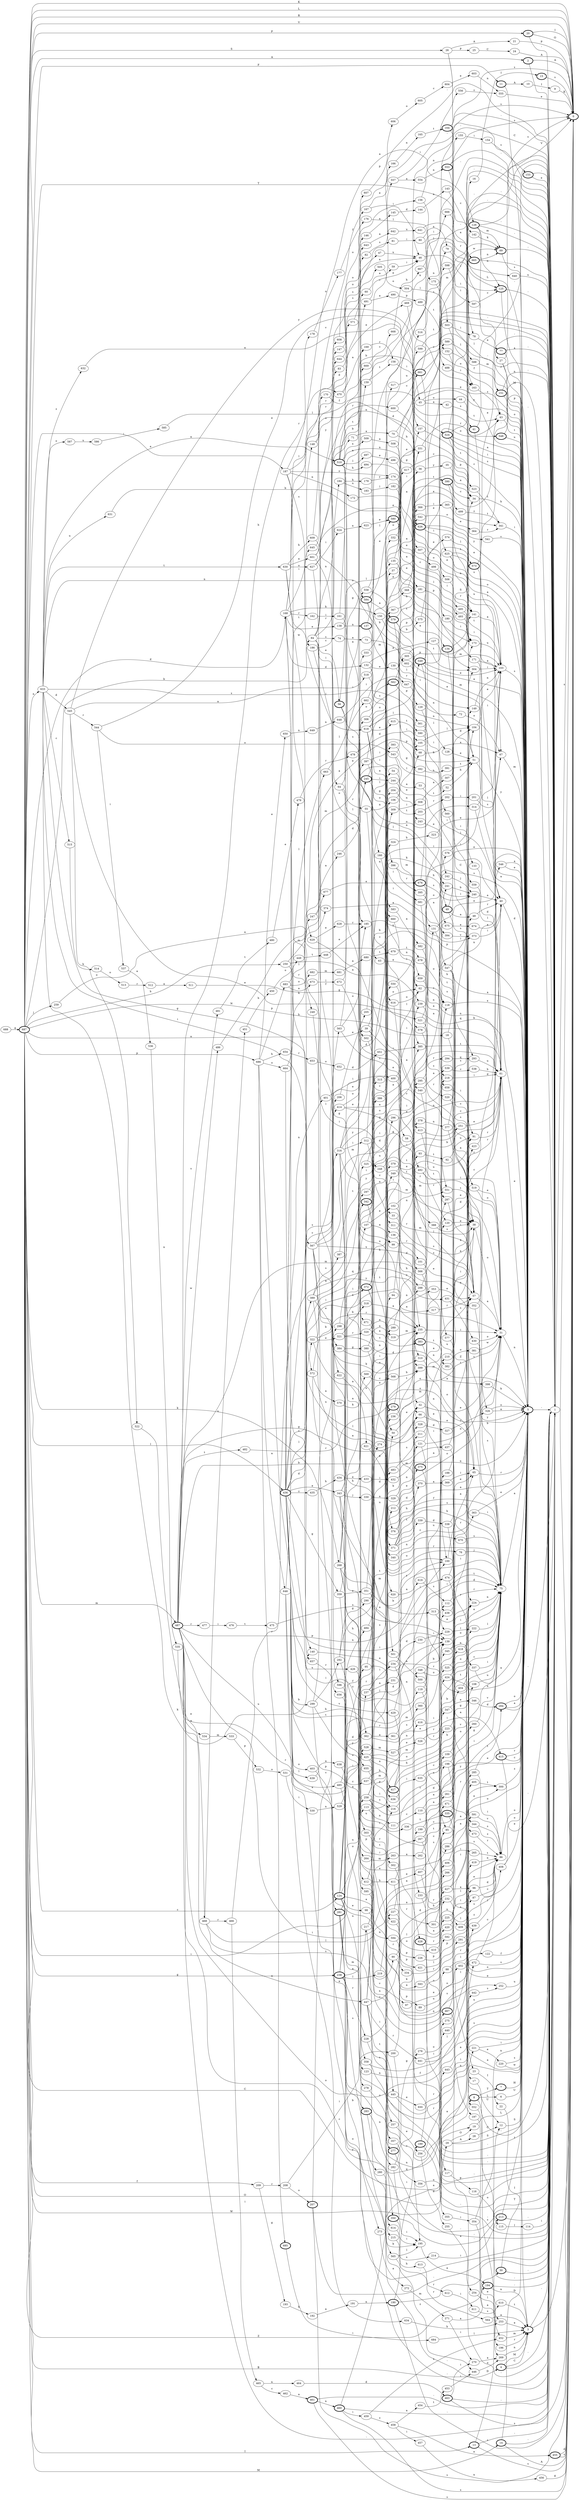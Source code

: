 digraph G {
    rankdir=LR;
    688 -> 687 [label="A"];
    687 [penwidth=3];
    687 -> 2 [label="A"];
    687 -> 4 [label="B"];
    687 -> 8 [label="C"];
    687 -> 11 [label="F"];
    687 -> 13 [label="I"];
    687 -> 0 [label="K"];
    687 -> 0 [label="L"];
    687 -> 14 [label="M"];
    687 -> 18 [label="N"];
    687 -> 19 [label="O"];
    687 -> 20 [label="P"];
    687 -> 0 [label="R"];
    687 -> 26 [label="S"];
    687 -> 27 [label="T"];
    687 -> 0 [label="V"];
    687 -> 29 [label="W"];
    687 -> 30 [label="Z"];
    687 -> 39 [label="a"];
    687 -> 84 [label="b"];
    687 -> 124 [label="c"];
    687 -> 168 [label="d"];
    687 -> 187 [label="e"];
    687 -> 209 [label="f"];
    687 -> 238 [label="g"];
    687 -> 250 [label="h"];
    687 -> 258 [label="i"];
    687 -> 259 [label="j"];
    687 -> 268 [label="k"];
    687 -> 436 [label="l"];
    687 -> 487 [label="m"];
    687 -> 633 [label="n"];
    687 -> 686 [label="p"];
    2 [penwidth=3];
    2 -> 1 [label="'"];
    2 -> 0 [label="A"];
    4 [penwidth=3];
    4 -> 1 [label="'"];
    4 -> 3 [label="C"];
    4 -> 3 [label="M"];
    8 [penwidth=3];
    8 -> 1 [label="'"];
    8 -> 6 [label="L"];
    8 -> 7 [label="T"];
    11 [penwidth=3];
    11 -> 10 [label="A"];
    11 -> 5 [label="C"];
    13 [penwidth=3];
    13 -> 1 [label="'"];
    13 -> 12 [label="D"];
    13 -> 0 [label="s"];
    0 [penwidth=3];
    0 [penwidth=3];
    14 [penwidth=3];
    14 -> 1 [label="'"];
    14 -> 0 [label="A"];
    14 -> 5 [label="D"];
    18 -> 16 [label="S"];
    18 -> 17 [label="Z"];
    19 -> 5 [label="L"];
    20 [penwidth=3];
    20 -> 1 [label="'"];
    20 -> 0 [label="I"];
    20 -> 0 [label="O"];
    0 [penwidth=3];
    26 -> 21 [label="A"];
    26 -> 23 [label="C"];
    26 -> 5 [label="L"];
    26 -> 25 [label="P"];
    27 -> 5 [label="M"];
    27 -> 5 [label="P"];
    27 -> 0 [label="V"];
    0 [penwidth=3];
    29 -> 28 [label="A"];
    29 -> 19 [label="O"];
    29 -> 5 [label="S"];
    30 [penwidth=3];
    30 -> 1 [label="'"];
    30 -> 5 [label="T"];
    39 -> 33 [label="c"];
    39 -> 37 [label="l"];
    39 -> 38 [label="r"];
    84 -> 45 [label="b"];
    84 -> 47 [label="d"];
    84 -> 56 [label="e"];
    84 -> 64 [label="i"];
    84 -> 66 [label="n"];
    84 -> 71 [label="r"];
    84 -> 74 [label="s"];
    84 -> 76 [label="u"];
    84 -> 83 [label="y"];
    124 [penwidth=3];
    124 -> 1 [label="'"];
    124 -> 90 [label="a"];
    124 -> 95 [label="c"];
    124 -> 98 [label="e"];
    124 -> 107 [label="h"];
    124 -> 113 [label="o"];
    124 -> 119 [label="r"];
    124 -> 121 [label="t"];
    124 -> 123 [label="u"];
    168 -> 126 [label="a"];
    168 -> 132 [label="d"];
    168 -> 138 [label="e"];
    168 -> 140 [label="h"];
    168 -> 148 [label="i"];
    168 -> 150 [label="k"];
    168 -> 66 [label="l"];
    168 -> 156 [label="o"];
    168 -> 162 [label="r"];
    168 -> 167 [label="v"];
    187 -> 99 [label="g"];
    187 -> 170 [label="l"];
    187 -> 172 [label="n"];
    187 -> 174 [label="o"];
    187 -> 178 [label="r"];
    187 -> 186 [label="s"];
    209 -> 193 [label="g"];
    209 -> 208 [label="r"];
    238 [penwidth=3];
    238 -> 1 [label="'"];
    238 -> 217 [label="a"];
    238 -> 218 [label="g"];
    238 -> 219 [label="l"];
    238 -> 221 [label="n"];
    238 -> 228 [label="r"];
    238 -> 237 [label="u"];
    250 -> 239 [label="a"];
    250 -> 247 [label="m"];
    250 -> 249 [label="r"];
    258 -> 75 [label="d"];
    258 -> 32 [label="k"];
    258 -> 50 [label="l"];
    258 -> 251 [label="m"];
    258 -> 252 [label="n"];
    258 -> 257 [label="r"];
    258 -> 216 [label="s"];
    259 -> 118 [label="a"];
    268 -> 100 [label="b"];
    268 -> 264 [label="h"];
    268 -> 267 [label="i"];
    268 -> 240 [label="k"];
    268 -> 38 [label="r"];
    436 [penwidth=3];
    436 -> 1 [label="'"];
    436 -> 281 [label="a"];
    436 -> 299 [label="b"];
    436 -> 316 [label="c"];
    436 -> 322 [label="d"];
    436 -> 343 [label="e"];
    436 -> 348 [label="f"];
    436 -> 359 [label="g"];
    436 -> 362 [label="h"];
    436 -> 372 [label="i"];
    436 -> 374 [label="k"];
    436 -> 389 [label="l"];
    436 -> 397 [label="m"];
    436 -> 401 [label="n"];
    436 -> 403 [label="o"];
    436 -> 412 [label="p"];
    436 -> 414 [label="s"];
    436 -> 425 [label="t"];
    436 -> 426 [label="u"];
    436 -> 429 [label="v"];
    436 -> 431 [label="y"];
    436 -> 435 [label="z"];
    487 [penwidth=3];
    487 -> 1 [label="'"];
    487 -> 447 [label="a"];
    487 -> 66 [label="b"];
    487 -> 468 [label="e"];
    487 -> 32 [label="g"];
    487 -> 470 [label="h"];
    487 -> 471 [label="i"];
    487 -> 57 [label="m"];
    487 -> 472 [label="o"];
    487 -> 474 [label="p"];
    487 -> 477 [label="r"];
    487 -> 481 [label="s"];
    487 -> 482 [label="t"];
    487 -> 485 [label="u"];
    487 -> 486 [label="w"];
    487 -> 5 [label="y"];
    633 -> 510 [label="a"];
    633 -> 515 [label="c"];
    633 -> 545 [label="d"];
    633 -> 567 [label="g"];
    633 -> 572 [label="i"];
    633 -> 140 [label="k"];
    633 -> 584 [label="n"];
    633 -> 587 [label="o"];
    633 -> 590 [label="s"];
    633 -> 630 [label="t"];
    633 -> 631 [label="u"];
    633 -> 632 [label="z"];
    686 -> 646 [label="a"];
    686 -> 650 [label="e"];
    686 -> 654 [label="h"];
    686 -> 75 [label="i"];
    686 -> 664 [label="o"];
    686 -> 683 [label="p"];
    686 -> 685 [label="r"];
    1 -> 0 [label="s"];
    0 [penwidth=3];
    3 [penwidth=3];
    3 -> 1 [label="'"];
    3 -> 0 [label="s"];
    3 [penwidth=3];
    6 -> 5 [label="U"];
    7 [penwidth=3];
    7 -> 5 [label="H"];
    10 -> 9 [label="I"];
    5 [penwidth=3];
    5 -> 1 [label="'"];
    12 -> 5 [label="S"];
    0 [penwidth=3];
    0 [penwidth=3];
    5 [penwidth=3];
    16 -> 15 [label="I"];
    17 -> 12 [label="U"];
    5 [penwidth=3];
    0 [penwidth=3];
    0 [penwidth=3];
    21 -> 0 [label="P"];
    23 -> 22 [label="I"];
    5 [penwidth=3];
    25 -> 24 [label="C"];
    5 [penwidth=3];
    5 [penwidth=3];
    0 [penwidth=3];
    28 -> 12 [label="C"];
    5 [penwidth=3];
    5 [penwidth=3];
    33 -> 32 [label="h"];
    37 -> 36 [label="i"];
    38 -> 31 [label="o"];
    45 -> 42 [label="a"];
    45 -> 44 [label="o"];
    45 -> 5 [label="y"];
    47 -> 46 [label="u"];
    56 [penwidth=3];
    56 -> 1 [label="'"];
    56 -> 49 [label="l"];
    56 -> 55 [label="r"];
    64 -> 58 [label="d"];
    64 -> 60 [label="g"];
    64 -> 63 [label="l"];
    66 -> 65 [label="e"];
    71 -> 70 [label="a"];
    74 -> 73 [label="a"];
    76 -> 75 [label="j"];
    83 -> 82 [label="s"];
    90 -> 85 [label="d"];
    90 -> 89 [label="p"];
    95 -> 94 [label="e"];
    95 -> 75 [label="r"];
    98 -> 97 [label="v"];
    107 -> 99 [label="a"];
    107 -> 102 [label="e"];
    107 -> 106 [label="i"];
    113 -> 111 [label="n"];
    113 -> 112 [label="s"];
    119 -> 117 [label="o"];
    119 -> 118 [label="u"];
    121 -> 120 [label="a"];
    121 -> 31 [label="o"];
    121 -> 5 [label="s"];
    123 -> 122 [label="f"];
    126 [penwidth=3];
    126 -> 1 [label="'"];
    126 -> 69 [label="m"];
    126 -> 125 [label="n"];
    126 -> 5 [label="r"];
    126 -> 0 [label="s"];
    132 -> 127 [label="a"];
    132 -> 130 [label="e"];
    132 -> 131 [label="i"];
    138 -> 135 [label="l"];
    138 -> 137 [label="n"];
    140 -> 139 [label="a"];
    148 -> 141 [label="d"];
    148 -> 147 [label="r"];
    150 -> 149 [label="i"];
    156 -> 152 [label="l"];
    156 -> 155 [label="n"];
    162 -> 161 [label="i"];
    167 -> 166 [label="e"];
    167 -> 46 [label="i"];
    99 -> 57 [label="e"];
    170 -> 169 [label="f"];
    172 -> 171 [label="e"];
    174 -> 173 [label="l"];
    178 -> 177 [label="o"];
    186 -> 184 [label="c"];
    186 -> 185 [label="o"];
    193 -> 192 [label="h"];
    208 -> 200 [label="i"];
    208 -> 207 [label="o"];
    217 -> 212 [label="m"];
    217 -> 215 [label="s"];
    217 -> 216 [label="t"];
    218 -> 61 [label="i"];
    219 -> 85 [label="a"];
    221 -> 220 [label="e"];
    221 -> 5 [label="i"];
    228 -> 5 [label="a"];
    228 -> 227 [label="i"];
    237 -> 231 [label="a"];
    237 -> 234 [label="i"];
    237 -> 236 [label="s"];
    239 -> 5 [label="b"];
    247 -> 246 [label="a"];
    247 -> 40 [label="e"];
    249 -> 248 [label="i"];
    75 -> 5 [label="a"];
    32 -> 31 [label="e"];
    50 -> 32 [label="e"];
    251 -> 61 [label="e"];
    252 -> 5 [label="u"];
    257 -> 256 [label="e"];
    216 -> 75 [label="h"];
    118 -> 5 [label="x"];
    100 -> 65 [label="a"];
    264 -> 263 [label="m"];
    267 -> 266 [label="h"];
    267 -> 75 [label="t"];
    267 -> 75 [label="v"];
    240 -> 40 [label="a"];
    281 [penwidth=3];
    281 -> 273 [label="b"];
    281 -> 274 [label="d"];
    281 -> 278 [label="m"];
    281 -> 125 [label="n"];
    281 -> 279 [label="r"];
    281 -> 280 [label="s"];
    299 -> 283 [label="a"];
    299 -> 286 [label="e"];
    299 -> 292 [label="i"];
    299 -> 298 [label="u"];
    316 -> 303 [label="a"];
    316 -> 306 [label="e"];
    316 -> 312 [label="i"];
    316 -> 313 [label="m"];
    316 -> 314 [label="o"];
    316 -> 235 [label="u"];
    316 -> 315 [label="y"];
    322 -> 31 [label="a"];
    322 -> 321 [label="e"];
    322 -> 5 [label="o"];
    322 -> 235 [label="r"];
    343 -> 5 [label="c"];
    343 -> 325 [label="i"];
    343 -> 330 [label="j"];
    343 -> 333 [label="m"];
    343 -> 334 [label="p"];
    343 -> 336 [label="u"];
    343 -> 342 [label="x"];
    348 -> 345 [label="o"];
    348 -> 347 [label="r"];
    359 -> 351 [label="e"];
    359 -> 353 [label="i"];
    359 -> 358 [label="o"];
    362 -> 361 [label="a"];
    362 -> 224 [label="e"];
    372 [penwidth=3];
    372 -> 1 [label="'"];
    372 -> 363 [label="c"];
    372 -> 367 [label="g"];
    372 -> 61 [label="n"];
    372 -> 368 [label="o"];
    372 -> 371 [label="s"];
    374 -> 373 [label="a"];
    389 -> 376 [label="a"];
    389 -> 384 [label="e"];
    389 -> 131 [label="i"];
    389 -> 387 [label="s"];
    389 -> 388 [label="y"];
    397 -> 390 [label="a"];
    397 -> 393 [label="i"];
    397 -> 396 [label="o"];
    401 -> 400 [label="i"];
    403 -> 402 [label="n"];
    412 -> 331 [label="e"];
    412 -> 411 [label="h"];
    412 -> 62 [label="i"];
    412 -> 5 [label="o"];
    412 -> 5 [label="s"];
    414 -> 413 [label="a"];
    414 -> 185 [label="o"];
    414 -> 38 [label="t"];
    425 -> 417 [label="a"];
    425 -> 418 [label="h"];
    425 -> 422 [label="i"];
    425 -> 57 [label="m"];
    425 -> 424 [label="o"];
    426 -> 139 [label="d"];
    429 -> 428 [label="a"];
    429 -> 31 [label="i"];
    431 -> 61 [label="c"];
    431 -> 430 [label="s"];
    435 -> 434 [label="h"];
    447 -> 437 [label="d"];
    447 -> 85 [label="l"];
    447 -> 438 [label="n"];
    447 -> 441 [label="r"];
    447 -> 445 [label="t"];
    447 -> 446 [label="z"];
    468 -> 85 [label="l"];
    468 -> 451 [label="n"];
    468 -> 466 [label="r"];
    468 -> 467 [label="s"];
    470 -> 169 [label="a"];
    470 -> 469 [label="e"];
    471 -> 5 [label="e"];
    471 -> 75 [label="g"];
    471 -> 34 [label="s"];
    57 -> 31 [label="a"];
    472 -> 86 [label="c"];
    472 -> 5 [label="s"];
    474 -> 473 [label="a"];
    474 -> 91 [label="e"];
    477 -> 476 [label="i"];
    481 -> 480 [label="t"];
    482 -> 399 [label="r"];
    485 -> 484 [label="n"];
    485 -> 5 [label="r"];
    486 -> 51 [label="a"];
    5 [penwidth=3];
    510 [penwidth=3];
    510 -> 1 [label="'"];
    510 -> 491 [label="b"];
    510 -> 492 [label="c"];
    510 -> 494 [label="h"];
    510 -> 497 [label="l"];
    510 -> 498 [label="n"];
    510 -> 502 [label="s"];
    510 -> 505 [label="t"];
    510 -> 509 [label="x"];
    515 -> 514 [label="h"];
    545 -> 518 [label="a"];
    545 -> 521 [label="e"];
    545 -> 522 [label="o"];
    545 -> 544 [label="r"];
    545 -> 5 [label="y"];
    567 -> 139 [label="a"];
    567 -> 550 [label="e"];
    567 -> 61 [label="i"];
    567 -> 310 [label="k"];
    567 -> 563 [label="l"];
    567 -> 565 [label="o"];
    567 -> 566 [label="u"];
    572 -> 570 [label="a"];
    572 -> 571 [label="b"];
    572 -> 75 [label="t"];
    584 [penwidth=3];
    584 -> 1 [label="'"];
    584 -> 579 [label="a"];
    584 -> 580 [label="e"];
    584 -> 581 [label="i"];
    584 -> 583 [label="m"];
    587 -> 586 [label="u"];
    590 -> 589 [label="e"];
    590 -> 57 [label="h"];
    630 -> 601 [label="a"];
    630 -> 609 [label="h"];
    630 -> 618 [label="i"];
    630 -> 627 [label="o"];
    630 -> 629 [label="w"];
    631 -> 304 [label="b"];
    632 -> 157 [label="a"];
    646 -> 634 [label="c"];
    646 -> 639 [label="l"];
    646 -> 645 [label="t"];
    650 -> 649 [label="n"];
    654 -> 653 [label="r"];
    664 -> 657 [label="c"];
    664 -> 663 [label="l"];
    683 -> 673 [label="a"];
    683 -> 677 [label="l"];
    683 -> 682 [label="o"];
    685 [penwidth=3];
    685 -> 684 [label="i"];
    0 [penwidth=3];
    0 [penwidth=3];
    5 [penwidth=3];
    5 [penwidth=3];
    9 -> 0 [label="K"];
    5 [penwidth=3];
    15 [penwidth=3];
    15 -> 0 [label="s"];
    0 [penwidth=3];
    22 -> 3 [label="I"];
    24 -> 0 [label="A"];
    36 -> 35 [label="y"];
    31 -> 5 [label="n"];
    42 -> 41 [label="s"];
    44 -> 43 [label="t"];
    5 [penwidth=3];
    46 -> 5 [label="l"];
    49 [penwidth=3];
    49 -> 1 [label="'"];
    49 -> 48 [label="a"];
    49 -> 38 [label="s"];
    55 -> 50 [label="d"];
    55 -> 54 [label="n"];
    58 -> 57 [label="j"];
    60 -> 59 [label="a"];
    63 -> 62 [label="e"];
    65 -> 5 [label="r"];
    70 -> 68 [label="h"];
    70 -> 69 [label="m"];
    73 -> 72 [label="l"];
    82 -> 81 [label="s"];
    85 -> 75 [label="i"];
    89 -> 88 [label="u"];
    94 -> 93 [label="n"];
    97 -> 96 [label="e"];
    102 -> 61 [label="b"];
    102 -> 101 [label="r"];
    102 -> 38 [label="s"];
    106 -> 105 [label="l"];
    111 -> 110 [label="c"];
    112 -> 75 [label="t"];
    117 -> 116 [label="p"];
    120 -> 38 [label="e"];
    5 [penwidth=3];
    122 -> 5 [label="f"];
    69 [penwidth=3];
    69 -> 1 [label="'"];
    69 -> 5 [label="s"];
    125 [penwidth=3];
    125 -> 1 [label="'"];
    125 -> 5 [label="a"];
    5 [penwidth=3];
    0 [penwidth=3];
    127 -> 103 [label="m"];
    130 -> 129 [label="r"];
    131 -> 5 [label="e"];
    131 -> 38 [label="s"];
    135 -> 134 [label="a"];
    135 -> 5 [label="e"];
    135 -> 62 [label="i"];
    137 [penwidth=3];
    137 -> 1 [label="'"];
    137 -> 136 [label="a"];
    139 -> 75 [label="r"];
    141 -> 103 [label="a"];
    147 -> 146 [label="o"];
    149 -> 103 [label="n"];
    152 -> 151 [label="f"];
    152 -> 34 [label="p"];
    155 -> 154 [label="i"];
    161 -> 159 [label="a"];
    161 -> 160 [label="e"];
    166 -> 165 [label="n"];
    169 -> 158 [label="r"];
    171 -> 103 [label="a"];
    171 -> 40 [label="i"];
    173 -> 103 [label="u"];
    177 -> 176 [label="f"];
    184 -> 179 [label="h"];
    184 -> 183 [label="u"];
    185 -> 5 [label="p"];
    192 -> 191 [label="a"];
    200 -> 195 [label="c"];
    200 -> 199 [label="k"];
    207 [penwidth=3];
    207 -> 1 [label="'"];
    207 -> 206 [label="c"];
    207 -> 0 [label="s"];
    212 -> 211 [label="e"];
    215 -> 214 [label="s"];
    61 -> 5 [label="e"];
    220 -> 5 [label="s"];
    220 -> 5 [label="w"];
    5 [penwidth=3];
    5 [penwidth=3];
    227 -> 223 [label="c"];
    227 -> 226 [label="p"];
    231 -> 230 [label="d"];
    234 -> 100 [label="l"];
    234 -> 233 [label="n"];
    234 -> 91 [label="r"];
    236 -> 235 [label="t"];
    5 [penwidth=3];
    246 -> 245 [label="d"];
    40 -> 5 [label="d"];
    248 -> 57 [label="m"];
    5 [penwidth=3];
    5 [penwidth=3];
    256 -> 255 [label="d"];
    256 -> 5 [label="s"];
    5 [penwidth=3];
    263 -> 262 [label="a"];
    266 -> 265 [label="i"];
    273 -> 272 [label="a"];
    274 -> 235 [label="d"];
    278 -> 277 [label="o"];
    125 [penwidth=3];
    279 [penwidth=3];
    279 -> 1 [label="'"];
    279 -> 157 [label="i"];
    280 -> 195 [label="k"];
    283 [penwidth=3];
    283 -> 1 [label="'"];
    283 -> 282 [label="n"];
    286 -> 5 [label="e"];
    286 -> 285 [label="r"];
    292 -> 290 [label="g"];
    292 -> 31 [label="o"];
    292 -> 291 [label="r"];
    298 -> 297 [label="q"];
    303 -> 302 [label="t"];
    306 -> 305 [label="s"];
    312 -> 309 [label="b"];
    312 -> 311 [label="n"];
    313 -> 224 [label="e"];
    314 -> 5 [label="a"];
    314 -> 43 [label="t"];
    235 -> 31 [label="i"];
    315 -> 62 [label="o"];
    321 -> 318 [label="b"];
    321 -> 5 [label="n"];
    321 -> 320 [label="r"];
    5 [penwidth=3];
    5 [penwidth=3];
    325 -> 324 [label="c"];
    330 -> 329 [label="a"];
    333 -> 332 [label="b"];
    334 -> 86 [label="p"];
    336 -> 335 [label="t"];
    342 [penwidth=3];
    342 -> 1 [label="'"];
    342 -> 340 [label="a"];
    342 -> 341 [label="e"];
    342 -> 103 [label="i"];
    345 -> 344 [label="n"];
    345 -> 40 [label="r"];
    347 -> 346 [label="e"];
    351 -> 349 [label="n"];
    351 -> 350 [label="r"];
    353 -> 352 [label="e"];
    358 -> 5 [label="l"];
    358 -> 357 [label="n"];
    361 -> 360 [label="m"];
    224 -> 75 [label="n"];
    363 -> 5 [label="e"];
    363 -> 75 [label="i"];
    367 -> 366 [label="h"];
    368 -> 34 [label="t"];
    371 -> 5 [label="a"];
    371 -> 75 [label="h"];
    371 -> 31 [label="o"];
    371 -> 75 [label="s"];
    371 -> 370 [label="t"];
    373 -> 40 [label="i"];
    376 -> 375 [label="h"];
    376 -> 5 [label="n"];
    384 -> 380 [label="g"];
    384 -> 383 [label="n"];
    387 -> 386 [label="t"];
    388 -> 38 [label="s"];
    390 [penwidth=3];
    390 -> 1 [label="'"];
    390 -> 34 [label="c"];
    390 -> 51 [label="t"];
    393 -> 392 [label="g"];
    396 -> 240 [label="h"];
    396 -> 395 [label="r"];
    400 -> 68 [label="l"];
    400 -> 399 [label="t"];
    402 -> 86 [label="z"];
    331 -> 43 [label="r"];
    411 -> 48 [label="a"];
    411 -> 407 [label="e"];
    411 -> 410 [label="o"];
    62 -> 61 [label="n"];
    5 [penwidth=3];
    5 [penwidth=3];
    413 -> 61 [label="c"];
    413 -> 287 [label="t"];
    417 [penwidth=3];
    417 -> 1 [label="'"];
    417 -> 75 [label="b"];
    417 -> 415 [label="i"];
    417 -> 416 [label="m"];
    418 -> 75 [label="e"];
    422 -> 421 [label="p"];
    424 -> 423 [label="i"];
    424 -> 5 [label="n"];
    424 -> 224 [label="o"];
    428 [penwidth=3];
    428 -> 1 [label="'"];
    428 -> 427 [label="r"];
    430 -> 31 [label="o"];
    430 -> 75 [label="s"];
    434 -> 433 [label="e"];
    437 -> 173 [label="e"];
    437 -> 5 [label="o"];
    438 -> 75 [label="d"];
    441 -> 440 [label="i"];
    441 -> 5 [label="u"];
    445 -> 444 [label="e"];
    445 -> 5 [label="i"];
    446 -> 269 [label="o"];
    451 -> 450 [label="h"];
    466 -> 288 [label="a"];
    466 -> 465 [label="i"];
    467 [penwidth=3];
    467 -> 1 [label="'"];
    467 -> 57 [label="l"];
    469 -> 163 [label="r"];
    5 [penwidth=3];
    34 -> 5 [label="h"];
    86 -> 5 [label="o"];
    5 [penwidth=3];
    473 -> 86 [label="r"];
    91 -> 61 [label="r"];
    476 -> 475 [label="t"];
    480 -> 479 [label="e"];
    399 -> 398 [label="a"];
    484 -> 483 [label="d"];
    5 [penwidth=3];
    51 -> 5 [label="y"];
    491 -> 490 [label="a"];
    491 -> 46 [label="e"];
    492 -> 31 [label="i"];
    492 -> 120 [label="r"];
    494 -> 493 [label="e"];
    497 -> 496 [label="e"];
    498 -> 141 [label="i"];
    502 -> 499 [label="a"];
    502 -> 501 [label="t"];
    505 -> 504 [label="o"];
    509 -> 508 [label="a"];
    514 -> 513 [label="o"];
    518 -> 517 [label="l"];
    518 -> 57 [label="m"];
    521 -> 31 [label="a"];
    521 -> 520 [label="r"];
    521 -> 5 [label="s"];
    522 -> 139 [label="r"];
    544 -> 524 [label="e"];
    544 -> 537 [label="i"];
    544 -> 543 [label="o"];
    5 [penwidth=3];
    550 -> 549 [label="l"];
    550 -> 235 [label="v"];
    310 -> 65 [label="o"];
    563 -> 551 [label="e"];
    563 -> 558 [label="i"];
    563 -> 562 [label="o"];
    565 -> 195 [label="l"];
    565 -> 564 [label="r"];
    566 -> 229 [label="i"];
    566 -> 5 [label="s"];
    570 -> 569 [label="k"];
    571 -> 46 [label="a"];
    579 [penwidth=3];
    579 -> 1 [label="'"];
    579 -> 575 [label="b"];
    579 -> 5 [label="m"];
    579 -> 578 [label="p"];
    580 [penwidth=3];
    580 -> 1 [label="'"];
    580 -> 385 [label="t"];
    581 -> 5 [label="e"];
    581 -> 551 [label="s"];
    583 -> 582 [label="a"];
    586 -> 585 [label="i"];
    589 -> 588 [label="l"];
    601 -> 173 [label="e"];
    601 -> 596 [label="n"];
    601 -> 600 [label="r"];
    609 -> 602 [label="o"];
    609 -> 608 [label="r"];
    618 -> 614 [label="c"];
    618 -> 615 [label="e"];
    618 -> 75 [label="f"];
    618 -> 616 [label="g"];
    618 -> 105 [label="l"];
    618 -> 617 [label="o"];
    618 -> 141 [label="p"];
    627 -> 622 [label="f"];
    627 -> 624 [label="i"];
    627 -> 626 [label="n"];
    629 -> 31 [label="a"];
    629 -> 628 [label="e"];
    304 -> 103 [label="i"];
    157 -> 5 [label="c"];
    634 -> 253 [label="h"];
    639 -> 638 [label="a"];
    645 -> 644 [label="o"];
    649 -> 648 [label="n"];
    653 -> 652 [label="o"];
    657 -> 656 [label="r"];
    663 -> 662 [label="l"];
    673 -> 672 [label="l"];
    677 -> 676 [label="e"];
    682 -> 681 [label="m"];
    684 -> 3 [label="l"];
    0 [penwidth=3];
    0 [penwidth=3];
    3 [penwidth=3];
    0 [penwidth=3];
    35 -> 34 [label="a"];
    5 [penwidth=3];
    41 [penwidth=3];
    41 -> 1 [label="'"];
    41 -> 40 [label="i"];
    43 -> 5 [label="t"];
    5 [penwidth=3];
    48 -> 40 [label="r"];
    54 -> 53 [label="a"];
    59 -> 46 [label="i"];
    5 [penwidth=3];
    68 -> 67 [label="a"];
    69 [penwidth=3];
    72 -> 67 [label="o"];
    81 -> 80 [label="i"];
    88 -> 87 [label="l"];
    93 -> 92 [label="t"];
    96 -> 86 [label="d"];
    101 -> 100 [label="n"];
    105 -> 104 [label="l"];
    110 -> 109 [label="a"];
    116 -> 115 [label="o"];
    5 [penwidth=3];
    5 [penwidth=3];
    5 [penwidth=3];
    103 -> 5 [label="s"];
    129 -> 128 [label="l"];
    5 [penwidth=3];
    134 [penwidth=3];
    134 -> 1 [label="'"];
    134 -> 133 [label="i"];
    5 [penwidth=3];
    136 -> 66 [label="u"];
    146 -> 145 [label="n"];
    151 [penwidth=3];
    151 -> 1 [label="'"];
    151 -> 5 [label="o"];
    154 -> 153 [label="s"];
    159 -> 125 [label="n"];
    159 -> 158 [label="t"];
    160 -> 62 [label="n"];
    165 -> 164 [label="t"];
    158 -> 157 [label="i"];
    176 -> 175 [label="l"];
    179 -> 174 [label="y"];
    183 -> 182 [label="l"];
    5 [penwidth=3];
    191 -> 190 [label="n"];
    195 -> 194 [label="a"];
    199 -> 198 [label="a"];
    206 -> 205 [label="e"];
    0 [penwidth=3];
    211 -> 210 [label="m"];
    214 -> 213 [label="i"];
    5 [penwidth=3];
    5 [penwidth=3];
    5 [penwidth=3];
    223 -> 222 [label="o"];
    226 -> 225 [label="p"];
    230 -> 229 [label="i"];
    233 -> 232 [label="a"];
    245 [penwidth=3];
    245 -> 1 [label="'"];
    245 -> 241 [label="a"];
    245 -> 244 [label="i"];
    5 [penwidth=3];
    255 -> 254 [label="a"];
    5 [penwidth=3];
    262 -> 261 [label="t"];
    265 -> 86 [label="t"];
    272 -> 271 [label="m"];
    277 [penwidth=3];
    277 -> 1 [label="'"];
    277 -> 276 [label="g"];
    282 -> 195 [label="i"];
    282 -> 5 [label="y"];
    5 [penwidth=3];
    285 -> 86 [label="i"];
    285 -> 284 [label="t"];
    290 -> 289 [label="e"];
    291 -> 86 [label="e"];
    297 -> 296 [label="u"];
    302 -> 301 [label="r"];
    305 -> 304 [label="t"];
    309 -> 308 [label="i"];
    311 -> 310 [label="d"];
    5 [penwidth=3];
    318 -> 317 [label="a"];
    5 [penwidth=3];
    320 -> 319 [label="a"];
    324 -> 323 [label="h"];
    329 -> 328 [label="n"];
    332 -> 331 [label="e"];
    335 [penwidth=3];
    335 -> 1 [label="'"];
    335 -> 57 [label="i"];
    340 -> 339 [label="n"];
    341 -> 5 [label="i"];
    344 -> 86 [label="s"];
    344 -> 86 [label="z"];
    346 -> 284 [label="d"];
    349 -> 239 [label="i"];
    350 [penwidth=3];
    350 -> 1 [label="'"];
    350 -> 195 [label="i"];
    352 -> 75 [label="b"];
    352 -> 103 [label="r"];
    5 [penwidth=3];
    357 -> 356 [label="q"];
    360 -> 139 [label="b"];
    5 [penwidth=3];
    366 -> 365 [label="i"];
    5 [penwidth=3];
    370 -> 369 [label="a"];
    375 [penwidth=3];
    375 -> 1 [label="'"];
    375 -> 241 [label="a"];
    5 [penwidth=3];
    380 -> 379 [label="h"];
    380 -> 75 [label="r"];
    383 [penwidth=3];
    383 -> 1 [label="'"];
    383 -> 61 [label="d"];
    383 -> 382 [label="t"];
    386 -> 385 [label="a"];
    392 -> 391 [label="h"];
    395 -> 394 [label="a"];
    407 -> 404 [label="c"];
    407 -> 406 [label="r"];
    410 -> 409 [label="n"];
    287 -> 57 [label="i"];
    415 [penwidth=3];
    415 -> 1 [label="'"];
    415 -> 5 [label="c"];
    415 -> 5 [label="r"];
    416 -> 139 [label="i"];
    421 -> 420 [label="l"];
    423 -> 103 [label="d"];
    5 [penwidth=3];
    427 -> 96 [label="a"];
    427 -> 300 [label="e"];
    427 -> 5 [label="o"];
    433 -> 432 [label="i"];
    5 [penwidth=3];
    440 -> 439 [label="l"];
    5 [penwidth=3];
    444 -> 443 [label="r"];
    5 [penwidth=3];
    269 -> 3 [label="n"];
    450 -> 449 [label="o"];
    288 -> 287 [label="s"];
    465 -> 462 [label="c"];
    465 -> 464 [label="n"];
    163 -> 43 [label="s"];
    5 [penwidth=3];
    5 [penwidth=3];
    475 -> 100 [label="s"];
    479 -> 478 [label="r"];
    398 -> 5 [label="k"];
    483 -> 32 [label="s"];
    5 [penwidth=3];
    490 -> 489 [label="p"];
    493 -> 67 [label="i"];
    496 -> 495 [label="c"];
    499 -> 341 [label="z"];
    501 -> 500 [label="a"];
    504 -> 503 [label="l"];
    508 -> 507 [label="g"];
    513 -> 512 [label="r"];
    517 -> 516 [label="u"];
    520 -> 519 [label="s"];
    5 [penwidth=3];
    524 [penwidth=3];
    524 -> 1 [label="'"];
    524 -> 5 [label="a"];
    524 -> 5 [label="i"];
    524 -> 5 [label="s"];
    524 -> 523 [label="t"];
    524 -> 69 [label="w"];
    537 -> 536 [label="a"];
    543 -> 40 [label="i"];
    543 -> 540 [label="m"];
    543 -> 542 [label="p"];
    549 [penwidth=3];
    549 -> 1 [label="'"];
    549 -> 5 [label="a"];
    549 -> 103 [label="e"];
    549 -> 547 [label="i"];
    549 -> 548 [label="o"];
    551 -> 38 [label="t"];
    558 -> 5 [label="a"];
    558 -> 557 [label="c"];
    562 [penwidth=3];
    562 -> 1 [label="'"];
    562 -> 561 [label="p"];
    564 -> 3 [label="a"];
    229 -> 222 [label="l"];
    5 [penwidth=3];
    569 -> 568 [label="c"];
    575 -> 574 [label="e"];
    5 [penwidth=3];
    578 -> 576 [label="o"];
    578 -> 577 [label="u"];
    385 -> 61 [label="t"];
    5 [penwidth=3];
    582 -> 218 [label="r"];
    585 -> 34 [label="l"];
    588 -> 151 [label="m"];
    596 -> 595 [label="a"];
    600 -> 599 [label="c"];
    600 -> 103 [label="e"];
    602 -> 51 [label="n"];
    608 -> 607 [label="o"];
    614 -> 613 [label="h"];
    615 -> 68 [label="t"];
    616 -> 62 [label="o"];
    616 -> 75 [label="u"];
    617 -> 34 [label="c"];
    622 -> 621 [label="a"];
    624 -> 623 [label="n"];
    626 [penwidth=3];
    626 -> 1 [label="'"];
    626 -> 5 [label="e"];
    626 -> 625 [label="i"];
    626 -> 5 [label="y"];
    628 -> 185 [label="r"];
    5 [penwidth=3];
    253 -> 3 [label="e"];
    638 -> 637 [label="c"];
    644 -> 643 [label="s"];
    648 -> 647 [label="i"];
    652 -> 651 [label="d"];
    656 -> 655 [label="y"];
    662 -> 660 [label="i"];
    662 -> 661 [label="o"];
    672 -> 669 [label="a"];
    672 -> 671 [label="o"];
    676 [penwidth=3];
    676 -> 1 [label="'"];
    676 -> 675 [label="s"];
    676 -> 38 [label="t"];
    681 -> 680 [label="a"];
    3 [penwidth=3];
    5 [penwidth=3];
    53 -> 52 [label="t"];
    67 -> 5 [label="m"];
    80 -> 79 [label="n"];
    87 -> 86 [label="c"];
    92 -> 91 [label="u"];
    104 -> 103 [label="e"];
    109 -> 108 [label="g"];
    115 -> 114 [label="l"];
    5 [penwidth=3];
    128 -> 51 [label="e"];
    133 -> 61 [label="d"];
    145 -> 144 [label="d"];
    5 [penwidth=3];
    153 [penwidth=3];
    153 -> 1 [label="'"];
    153 -> 1 [label="e"];
    125 [penwidth=3];
    164 [penwidth=3];
    164 -> 1 [label="'"];
    164 -> 163 [label="i"];
    164 -> 0 [label="s"];
    175 -> 43 [label="o"];
    182 -> 181 [label="a"];
    190 [penwidth=3];
    190 -> 1 [label="'"];
    190 -> 189 [label="i"];
    190 -> 0 [label="s"];
    194 [penwidth=3];
    194 -> 1 [label="'"];
    194 -> 3 [label="n"];
    198 -> 149 [label="a"];
    198 -> 197 [label="n"];
    205 -> 204 [label="n"];
    210 -> 38 [label="n"];
    213 [penwidth=3];
    213 -> 1 [label="'"];
    213 -> 5 [label="z"];
    222 -> 75 [label="l"];
    225 -> 5 [label="a"];
    225 -> 224 [label="i"];
    232 -> 96 [label="l"];
    241 -> 240 [label="b"];
    244 -> 243 [label="n"];
    254 -> 253 [label="l"];
    261 -> 260 [label="o"];
    271 -> 194 [label="a"];
    271 -> 270 [label="i"];
    276 -> 275 [label="o"];
    5 [penwidth=3];
    284 [penwidth=3];
    284 -> 1 [label="'"];
    284 -> 5 [label="a"];
    284 -> 5 [label="o"];
    289 -> 288 [label="n"];
    296 -> 295 [label="e"];
    301 -> 300 [label="a"];
    308 -> 307 [label="a"];
    317 -> 57 [label="r"];
    319 -> 235 [label="m"];
    323 -> 67 [label="e"];
    328 -> 327 [label="d"];
    339 -> 338 [label="d"];
    5 [penwidth=3];
    284 [penwidth=3];
    356 -> 355 [label="u"];
    365 -> 364 [label="e"];
    369 -> 65 [label="i"];
    379 -> 378 [label="e"];
    382 -> 381 [label="o"];
    391 -> 51 [label="t"];
    394 -> 373 [label="v"];
    404 -> 75 [label="c"];
    406 -> 405 [label="a"];
    409 -> 408 [label="s"];
    5 [penwidth=3];
    5 [penwidth=3];
    420 -> 419 [label="a"];
    300 -> 5 [label="z"];
    5 [penwidth=3];
    432 -> 66 [label="m"];
    439 -> 86 [label="l"];
    443 -> 442 [label="a"];
    3 [penwidth=3];
    449 -> 448 [label="t"];
    462 -> 461 [label="a"];
    464 -> 463 [label="d"];
    478 -> 68 [label="d"];
    5 [penwidth=3];
    489 -> 488 [label="t"];
    495 -> 103 [label="t"];
    500 -> 85 [label="s"];
    503 -> 5 [label="e"];
    503 -> 78 [label="i"];
    507 -> 506 [label="o"];
    512 -> 511 [label="a"];
    516 -> 79 [label="s"];
    519 -> 31 [label="e"];
    519 -> 31 [label="o"];
    5 [penwidth=3];
    5 [penwidth=3];
    5 [penwidth=3];
    523 -> 341 [label="t"];
    69 [penwidth=3];
    536 -> 535 [label="n"];
    540 -> 539 [label="a"];
    540 -> 438 [label="e"];
    542 -> 541 [label="o"];
    5 [penwidth=3];
    547 -> 5 [label="a"];
    547 -> 326 [label="c"];
    547 -> 546 [label="n"];
    547 -> 293 [label="q"];
    547 -> 75 [label="t"];
    548 [penwidth=3];
    548 -> 1 [label="'"];
    548 -> 5 [label="u"];
    5 [penwidth=3];
    557 -> 554 [label="a"];
    557 -> 556 [label="i"];
    561 -> 560 [label="h"];
    3 [penwidth=3];
    568 -> 399 [label="h"];
    574 -> 573 [label="l"];
    576 -> 304 [label="l"];
    577 -> 224 [label="r"];
    151 [penwidth=3];
    595 -> 594 [label="n"];
    599 -> 598 [label="t"];
    607 -> 606 [label="p"];
    613 -> 612 [label="r"];
    621 -> 620 [label="g"];
    623 -> 580 [label="e"];
    5 [penwidth=3];
    625 -> 5 [label="a"];
    625 -> 173 [label="n"];
    625 -> 5 [label="o"];
    625 -> 103 [label="u"];
    5 [penwidth=3];
    3 [penwidth=3];
    637 -> 636 [label="h"];
    643 -> 642 [label="a"];
    647 -> 104 [label="n"];
    651 -> 385 [label="i"];
    655 -> 216 [label="p"];
    660 -> 659 [label="n"];
    661 [penwidth=3];
    661 -> 1 [label="'"];
    661 -> 287 [label="n"];
    661 -> 0 [label="s"];
    669 -> 668 [label="c"];
    671 -> 670 [label="o"];
    675 -> 674 [label="e"];
    680 -> 679 [label="t"];
    52 -> 51 [label="h"];
    5 [penwidth=3];
    79 -> 78 [label="i"];
    108 -> 75 [label="u"];
    114 -> 1 [label="i"];
    144 -> 143 [label="a"];
    0 [penwidth=3];
    181 -> 180 [label="p"];
    189 [penwidth=3];
    189 -> 1 [label="'"];
    189 -> 188 [label="s"];
    0 [penwidth=3];
    3 [penwidth=3];
    197 -> 196 [label="e"];
    204 -> 203 [label="t"];
    5 [penwidth=3];
    5 [penwidth=3];
    243 -> 242 [label="e"];
    260 -> 75 [label="v"];
    194 [penwidth=3];
    270 -> 269 [label="a"];
    275 -> 96 [label="r"];
    5 [penwidth=3];
    5 [penwidth=3];
    295 -> 294 [label="r"];
    307 -> 104 [label="d"];
    327 -> 326 [label="r"];
    338 -> 65 [label="e"];
    338 -> 337 [label="r"];
    355 -> 354 [label="i"];
    364 -> 341 [label="r"];
    378 -> 377 [label="n"];
    381 -> 31 [label="w"];
    405 -> 300 [label="t"];
    408 -> 5 [label="e"];
    408 -> 5 [label="o"];
    419 -> 86 [label="n"];
    5 [penwidth=3];
    442 -> 252 [label="s"];
    448 -> 185 [label="e"];
    461 [penwidth=3];
    461 -> 1 [label="'"];
    461 -> 460 [label="n"];
    461 -> 0 [label="s"];
    463 [penwidth=3];
    463 -> 1 [label="'"];
    463 -> 270 [label="i"];
    463 -> 0 [label="s"];
    488 -> 163 [label="i"];
    5 [penwidth=3];
    78 -> 77 [label="a"];
    506 -> 141 [label="r"];
    511 -> 61 [label="g"];
    535 -> 534 [label="a"];
    539 -> 538 [label="c"];
    541 -> 5 [label="v"];
    5 [penwidth=3];
    326 -> 5 [label="a"];
    326 -> 5 [label="o"];
    546 -> 5 [label="a"];
    546 -> 5 [label="e"];
    293 -> 61 [label="u"];
    5 [penwidth=3];
    554 -> 553 [label="n"];
    556 -> 555 [label="z"];
    560 -> 559 [label="i"];
    573 [penwidth=3];
    573 -> 1 [label="'"];
    573 -> 61 [label="l"];
    594 -> 593 [label="a"];
    598 -> 597 [label="i"];
    606 -> 605 [label="o"];
    612 -> 611 [label="i"];
    620 -> 619 [label="a"];
    580 [penwidth=3];
    5 [penwidth=3];
    5 [penwidth=3];
    636 -> 635 [label="i"];
    642 -> 641 [label="u"];
    659 -> 658 [label="a"];
    0 [penwidth=3];
    668 -> 667 [label="h"];
    670 -> 75 [label="s"];
    674 -> 40 [label="e"];
    679 -> 678 [label="t"];
    143 -> 142 [label="c"];
    180 -> 173 [label="i"];
    188 -> 57 [label="t"];
    196 -> 3 [label="r"];
    203 -> 202 [label="r"];
    242 -> 240 [label="j"];
    294 -> 293 [label="q"];
    337 -> 5 [label="a"];
    337 -> 75 [label="i"];
    354 -> 269 [label="a"];
    354 -> 5 [label="n"];
    377 -> 104 [label="i"];
    377 -> 5 [label="y"];
    5 [penwidth=3];
    5 [penwidth=3];
    460 [penwidth=3];
    460 -> 1 [label="'"];
    460 -> 5 [label="a"];
    460 -> 459 [label="i"];
    460 -> 0 [label="s"];
    0 [penwidth=3];
    0 [penwidth=3];
    77 [penwidth=3];
    77 -> 1 [label="'"];
    77 -> 5 [label="n"];
    534 -> 533 [label="m"];
    538 -> 61 [label="h"];
    5 [penwidth=3];
    5 [penwidth=3];
    5 [penwidth=3];
    5 [penwidth=3];
    5 [penwidth=3];
    553 [penwidth=3];
    553 -> 1 [label="'"];
    553 -> 552 [label="i"];
    553 -> 0 [label="s"];
    555 -> 0 [label="e"];
    559 -> 61 [label="l"];
    593 -> 592 [label="r"];
    597 -> 125 [label="c"];
    605 -> 604 [label="c"];
    611 -> 610 [label="s"];
    619 -> 112 [label="s"];
    635 -> 223 [label="c"];
    641 -> 640 [label="r"];
    658 -> 91 [label="i"];
    667 -> 666 [label="i"];
    678 -> 118 [label="o"];
    142 -> 69 [label="k"];
    3 [penwidth=3];
    202 -> 201 [label="i"];
    5 [penwidth=3];
    5 [penwidth=3];
    5 [penwidth=3];
    5 [penwidth=3];
    459 -> 452 [label="s"];
    459 -> 458 [label="z"];
    0 [penwidth=3];
    5 [penwidth=3];
    533 -> 532 [label="p"];
    552 -> 452 [label="s"];
    0 [penwidth=3];
    0 [penwidth=3];
    592 -> 591 [label="i"];
    125 [penwidth=3];
    604 -> 603 [label="e"];
    610 -> 3 [label="t"];
    640 -> 1 [label="u"];
    666 -> 665 [label="a"];
    69 [penwidth=3];
    201 -> 67 [label="s"];
    452 -> 3 [label="m"];
    458 -> 454 [label="a"];
    458 -> 455 [label="e"];
    458 -> 457 [label="i"];
    532 -> 531 [label="o"];
    591 -> 86 [label="v"];
    603 -> 555 [label="n"];
    3 [penwidth=3];
    665 [penwidth=3];
    665 -> 1 [label="'"];
    665 -> 69 [label="n"];
    3 [penwidth=3];
    454 -> 453 [label="t"];
    455 [penwidth=3];
    455 -> 0 [label="d"];
    455 -> 0 [label="s"];
    457 -> 456 [label="n"];
    531 -> 530 [label="i"];
    69 [penwidth=3];
    453 -> 446 [label="i"];
    0 [penwidth=3];
    0 [penwidth=3];
    456 -> 0 [label="g"];
    530 -> 529 [label="n"];
    0 [penwidth=3];
    529 -> 528 [label="i"];
    528 -> 527 [label="m"];
    527 -> 526 [label="e"];
    526 -> 525 [label="r"];
    525 -> 224 [label="i"];
}
